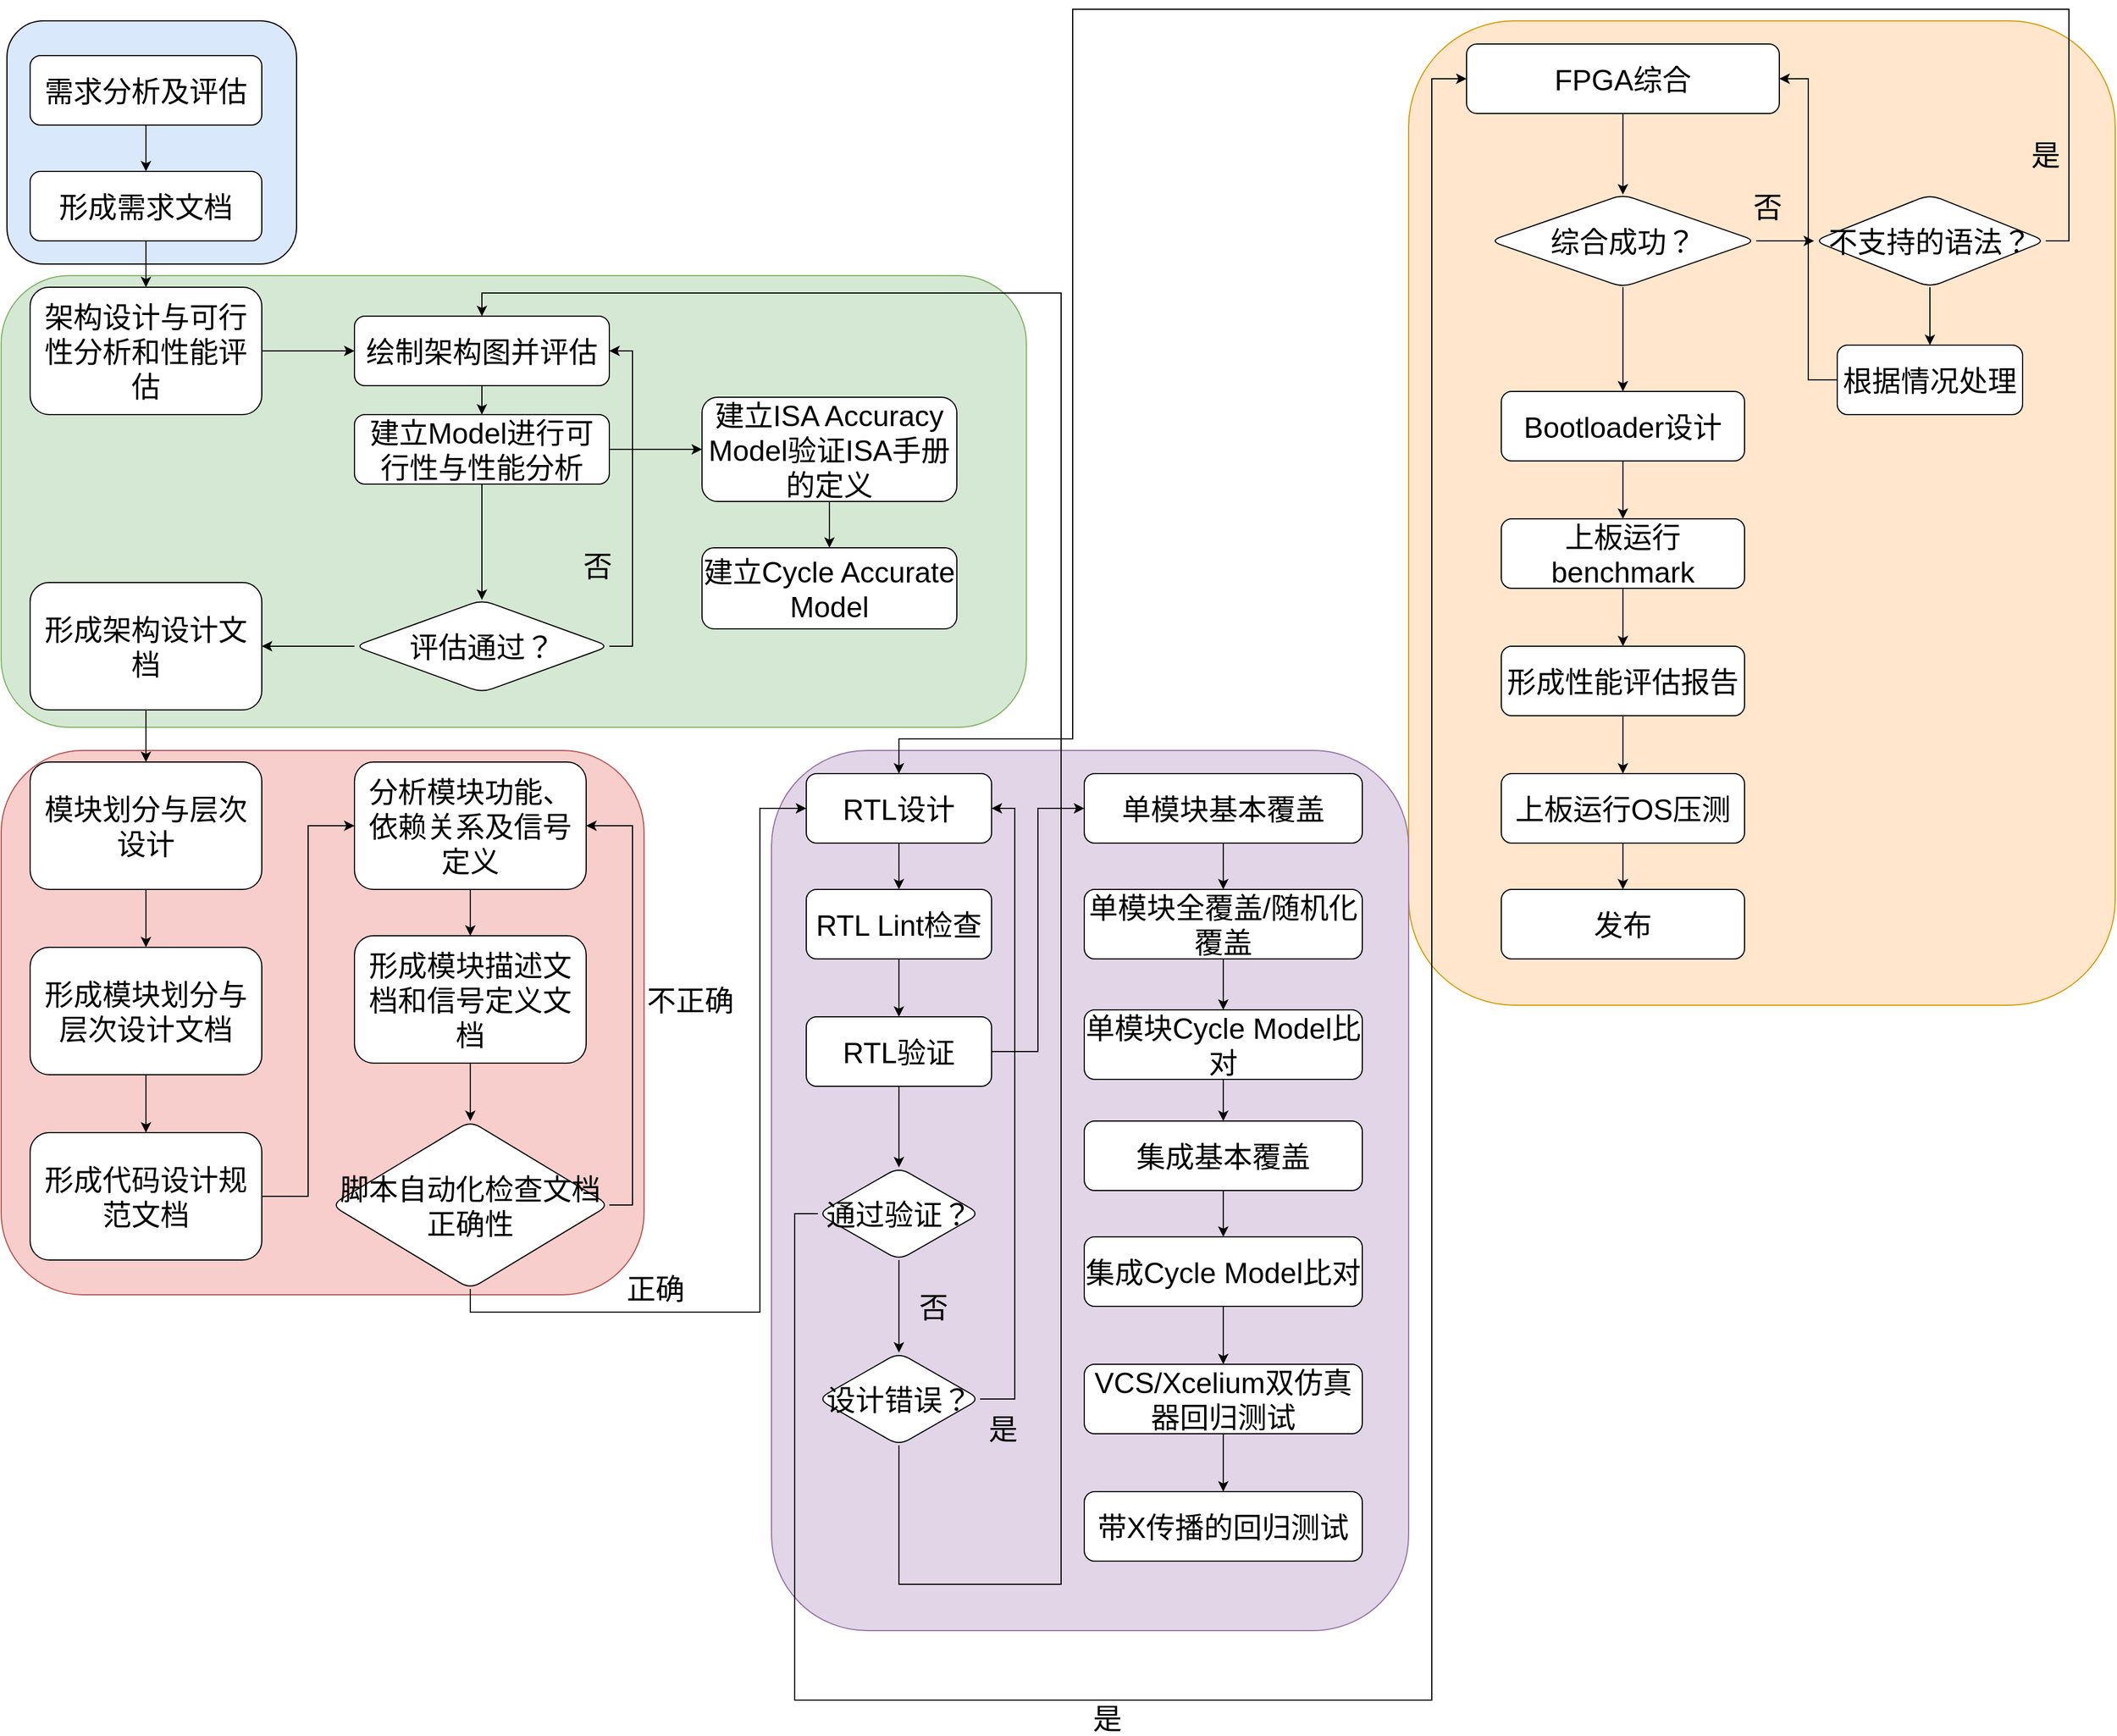 <mxfile version="16.1.2" type="device"><diagram id="PVp4s_EJ5BOAxlHvI-I3" name="第 1 页"><mxGraphModel dx="2844" dy="1730" grid="1" gridSize="10" guides="1" tooltips="1" connect="1" arrows="1" fold="1" page="1" pageScale="1" pageWidth="827" pageHeight="1169" math="0" shadow="0"><root><mxCell id="0"/><mxCell id="1" parent="0"/><mxCell id="IxXgfhCdzoLF7QatXxAA-121" value="" style="rounded=1;whiteSpace=wrap;html=1;fontSize=25;fillColor=#ffe6cc;strokeColor=#d79b00;" vertex="1" parent="1"><mxGeometry x="1330" y="60" width="610" height="850" as="geometry"/></mxCell><mxCell id="IxXgfhCdzoLF7QatXxAA-94" value="" style="rounded=1;whiteSpace=wrap;html=1;fontSize=25;fillColor=#e1d5e7;strokeColor=#9673a6;" vertex="1" parent="1"><mxGeometry x="780" y="690" width="550" height="760" as="geometry"/></mxCell><mxCell id="IxXgfhCdzoLF7QatXxAA-61" value="" style="rounded=1;whiteSpace=wrap;html=1;fontSize=25;fillColor=#f8cecc;strokeColor=#b85450;" vertex="1" parent="1"><mxGeometry x="115" y="690" width="555" height="470" as="geometry"/></mxCell><mxCell id="IxXgfhCdzoLF7QatXxAA-48" value="" style="rounded=1;whiteSpace=wrap;html=1;fontSize=25;fillColor=#d5e8d4;strokeColor=#82b366;" vertex="1" parent="1"><mxGeometry x="115" y="280" width="885" height="390" as="geometry"/></mxCell><mxCell id="IxXgfhCdzoLF7QatXxAA-47" value="" style="rounded=1;whiteSpace=wrap;html=1;fontSize=25;fillColor=#DAE8FC;" vertex="1" parent="1"><mxGeometry x="120" y="60" width="250" height="210" as="geometry"/></mxCell><mxCell id="IxXgfhCdzoLF7QatXxAA-3" value="" style="edgeStyle=orthogonalEdgeStyle;rounded=0;orthogonalLoop=1;jettySize=auto;html=1;fontSize=25;" edge="1" parent="1" source="IxXgfhCdzoLF7QatXxAA-1" target="IxXgfhCdzoLF7QatXxAA-2"><mxGeometry relative="1" as="geometry"/></mxCell><mxCell id="IxXgfhCdzoLF7QatXxAA-1" value="需求分析及评估" style="rounded=1;whiteSpace=wrap;html=1;fontSize=25;" vertex="1" parent="1"><mxGeometry x="140" y="90" width="200" height="60" as="geometry"/></mxCell><mxCell id="IxXgfhCdzoLF7QatXxAA-5" value="" style="edgeStyle=orthogonalEdgeStyle;rounded=0;orthogonalLoop=1;jettySize=auto;html=1;fontSize=25;" edge="1" parent="1" source="IxXgfhCdzoLF7QatXxAA-2" target="IxXgfhCdzoLF7QatXxAA-4"><mxGeometry relative="1" as="geometry"/></mxCell><mxCell id="IxXgfhCdzoLF7QatXxAA-2" value="形成需求文档" style="rounded=1;whiteSpace=wrap;html=1;fontSize=25;" vertex="1" parent="1"><mxGeometry x="140" y="190" width="200" height="60" as="geometry"/></mxCell><mxCell id="IxXgfhCdzoLF7QatXxAA-9" value="" style="edgeStyle=orthogonalEdgeStyle;rounded=0;orthogonalLoop=1;jettySize=auto;html=1;fontSize=25;" edge="1" parent="1" source="IxXgfhCdzoLF7QatXxAA-4" target="IxXgfhCdzoLF7QatXxAA-8"><mxGeometry relative="1" as="geometry"/></mxCell><mxCell id="IxXgfhCdzoLF7QatXxAA-4" value="架构设计与可行性分析和性能评估" style="rounded=1;whiteSpace=wrap;html=1;fontSize=25;" vertex="1" parent="1"><mxGeometry x="140" y="290" width="200" height="110" as="geometry"/></mxCell><mxCell id="IxXgfhCdzoLF7QatXxAA-13" value="" style="edgeStyle=orthogonalEdgeStyle;rounded=0;orthogonalLoop=1;jettySize=auto;html=1;fontSize=25;" edge="1" parent="1" source="IxXgfhCdzoLF7QatXxAA-8" target="IxXgfhCdzoLF7QatXxAA-12"><mxGeometry relative="1" as="geometry"/></mxCell><mxCell id="IxXgfhCdzoLF7QatXxAA-8" value="绘制架构图并评估" style="rounded=1;whiteSpace=wrap;html=1;fontSize=25;" vertex="1" parent="1"><mxGeometry x="420" y="315" width="220" height="60" as="geometry"/></mxCell><mxCell id="IxXgfhCdzoLF7QatXxAA-15" value="" style="edgeStyle=orthogonalEdgeStyle;rounded=0;orthogonalLoop=1;jettySize=auto;html=1;fontSize=25;" edge="1" parent="1" source="IxXgfhCdzoLF7QatXxAA-12" target="IxXgfhCdzoLF7QatXxAA-14"><mxGeometry relative="1" as="geometry"/></mxCell><mxCell id="IxXgfhCdzoLF7QatXxAA-21" value="" style="edgeStyle=orthogonalEdgeStyle;rounded=0;orthogonalLoop=1;jettySize=auto;html=1;fontSize=25;" edge="1" parent="1" source="IxXgfhCdzoLF7QatXxAA-12" target="IxXgfhCdzoLF7QatXxAA-20"><mxGeometry relative="1" as="geometry"/></mxCell><mxCell id="IxXgfhCdzoLF7QatXxAA-12" value="建立Model进行可行性与性能分析" style="rounded=1;whiteSpace=wrap;html=1;fontSize=25;" vertex="1" parent="1"><mxGeometry x="420" y="400" width="220" height="60" as="geometry"/></mxCell><mxCell id="IxXgfhCdzoLF7QatXxAA-17" value="" style="edgeStyle=orthogonalEdgeStyle;rounded=0;orthogonalLoop=1;jettySize=auto;html=1;fontSize=25;" edge="1" parent="1" source="IxXgfhCdzoLF7QatXxAA-14" target="IxXgfhCdzoLF7QatXxAA-16"><mxGeometry relative="1" as="geometry"/></mxCell><mxCell id="IxXgfhCdzoLF7QatXxAA-14" value="建立ISA Accuracy Model验证ISA手册的定义" style="rounded=1;whiteSpace=wrap;html=1;fontSize=25;" vertex="1" parent="1"><mxGeometry x="720" y="385" width="220" height="90" as="geometry"/></mxCell><mxCell id="IxXgfhCdzoLF7QatXxAA-16" value="建立Cycle Accurate Model" style="rounded=1;whiteSpace=wrap;html=1;fontSize=25;" vertex="1" parent="1"><mxGeometry x="720" y="515" width="220" height="70" as="geometry"/></mxCell><mxCell id="IxXgfhCdzoLF7QatXxAA-22" style="edgeStyle=orthogonalEdgeStyle;rounded=0;orthogonalLoop=1;jettySize=auto;html=1;exitX=1;exitY=0.5;exitDx=0;exitDy=0;entryX=1;entryY=0.5;entryDx=0;entryDy=0;fontSize=25;" edge="1" parent="1" source="IxXgfhCdzoLF7QatXxAA-20" target="IxXgfhCdzoLF7QatXxAA-8"><mxGeometry relative="1" as="geometry"/></mxCell><mxCell id="IxXgfhCdzoLF7QatXxAA-27" style="edgeStyle=orthogonalEdgeStyle;rounded=0;orthogonalLoop=1;jettySize=auto;html=1;exitX=0;exitY=0.5;exitDx=0;exitDy=0;entryX=1;entryY=0.5;entryDx=0;entryDy=0;fontSize=25;" edge="1" parent="1" source="IxXgfhCdzoLF7QatXxAA-20" target="IxXgfhCdzoLF7QatXxAA-26"><mxGeometry relative="1" as="geometry"/></mxCell><mxCell id="IxXgfhCdzoLF7QatXxAA-20" value="评估通过？" style="rhombus;whiteSpace=wrap;html=1;fontSize=25;rounded=1;" vertex="1" parent="1"><mxGeometry x="420" y="560" width="220" height="80" as="geometry"/></mxCell><mxCell id="IxXgfhCdzoLF7QatXxAA-23" value="否" style="text;html=1;strokeColor=none;fillColor=none;align=center;verticalAlign=middle;whiteSpace=wrap;rounded=0;fontSize=25;" vertex="1" parent="1"><mxGeometry x="600" y="515" width="60" height="30" as="geometry"/></mxCell><mxCell id="IxXgfhCdzoLF7QatXxAA-29" value="" style="edgeStyle=orthogonalEdgeStyle;rounded=0;orthogonalLoop=1;jettySize=auto;html=1;fontSize=25;" edge="1" parent="1" source="IxXgfhCdzoLF7QatXxAA-26" target="IxXgfhCdzoLF7QatXxAA-28"><mxGeometry relative="1" as="geometry"/></mxCell><mxCell id="IxXgfhCdzoLF7QatXxAA-26" value="形成架构设计文档" style="rounded=1;whiteSpace=wrap;html=1;fontSize=25;" vertex="1" parent="1"><mxGeometry x="140" y="545" width="200" height="110" as="geometry"/></mxCell><mxCell id="IxXgfhCdzoLF7QatXxAA-31" value="" style="edgeStyle=orthogonalEdgeStyle;rounded=0;orthogonalLoop=1;jettySize=auto;html=1;fontSize=25;" edge="1" parent="1" source="IxXgfhCdzoLF7QatXxAA-28" target="IxXgfhCdzoLF7QatXxAA-30"><mxGeometry relative="1" as="geometry"/></mxCell><mxCell id="IxXgfhCdzoLF7QatXxAA-28" value="模块划分与层次设计" style="rounded=1;whiteSpace=wrap;html=1;fontSize=25;" vertex="1" parent="1"><mxGeometry x="140" y="700" width="200" height="110" as="geometry"/></mxCell><mxCell id="IxXgfhCdzoLF7QatXxAA-57" value="" style="edgeStyle=orthogonalEdgeStyle;rounded=0;orthogonalLoop=1;jettySize=auto;html=1;fontSize=25;" edge="1" parent="1" source="IxXgfhCdzoLF7QatXxAA-30" target="IxXgfhCdzoLF7QatXxAA-56"><mxGeometry relative="1" as="geometry"/></mxCell><mxCell id="IxXgfhCdzoLF7QatXxAA-30" value="形成模块划分与层次设计文档" style="rounded=1;whiteSpace=wrap;html=1;fontSize=25;" vertex="1" parent="1"><mxGeometry x="140" y="860" width="200" height="110" as="geometry"/></mxCell><mxCell id="IxXgfhCdzoLF7QatXxAA-35" value="" style="edgeStyle=orthogonalEdgeStyle;rounded=0;orthogonalLoop=1;jettySize=auto;html=1;fontSize=25;" edge="1" parent="1" source="IxXgfhCdzoLF7QatXxAA-32" target="IxXgfhCdzoLF7QatXxAA-34"><mxGeometry relative="1" as="geometry"/></mxCell><mxCell id="IxXgfhCdzoLF7QatXxAA-32" value="分析模块功能、依赖关系及信号定义" style="rounded=1;whiteSpace=wrap;html=1;fontSize=25;" vertex="1" parent="1"><mxGeometry x="420" y="700" width="200" height="110" as="geometry"/></mxCell><mxCell id="IxXgfhCdzoLF7QatXxAA-39" value="" style="edgeStyle=orthogonalEdgeStyle;rounded=0;orthogonalLoop=1;jettySize=auto;html=1;fontSize=25;" edge="1" parent="1" source="IxXgfhCdzoLF7QatXxAA-34" target="IxXgfhCdzoLF7QatXxAA-38"><mxGeometry relative="1" as="geometry"/></mxCell><mxCell id="IxXgfhCdzoLF7QatXxAA-34" value="形成模块描述文档和信号定义文档" style="rounded=1;whiteSpace=wrap;html=1;fontSize=25;" vertex="1" parent="1"><mxGeometry x="420" y="850" width="200" height="110" as="geometry"/></mxCell><mxCell id="IxXgfhCdzoLF7QatXxAA-40" style="edgeStyle=orthogonalEdgeStyle;rounded=0;orthogonalLoop=1;jettySize=auto;html=1;exitX=1;exitY=0.5;exitDx=0;exitDy=0;entryX=1;entryY=0.5;entryDx=0;entryDy=0;fontSize=25;" edge="1" parent="1" source="IxXgfhCdzoLF7QatXxAA-38" target="IxXgfhCdzoLF7QatXxAA-32"><mxGeometry relative="1" as="geometry"/></mxCell><mxCell id="IxXgfhCdzoLF7QatXxAA-63" style="edgeStyle=orthogonalEdgeStyle;rounded=0;orthogonalLoop=1;jettySize=auto;html=1;exitX=0.5;exitY=1;exitDx=0;exitDy=0;entryX=0;entryY=0.5;entryDx=0;entryDy=0;fontSize=25;" edge="1" parent="1" source="IxXgfhCdzoLF7QatXxAA-38" target="IxXgfhCdzoLF7QatXxAA-42"><mxGeometry relative="1" as="geometry"><Array as="points"><mxPoint x="520" y="1175"/><mxPoint x="770" y="1175"/><mxPoint x="770" y="740"/></Array></mxGeometry></mxCell><mxCell id="IxXgfhCdzoLF7QatXxAA-38" value="&lt;span&gt;脚本自动化检查文档正确性&lt;/span&gt;" style="rhombus;whiteSpace=wrap;html=1;fontSize=25;rounded=1;" vertex="1" parent="1"><mxGeometry x="400" y="1010" width="240" height="145" as="geometry"/></mxCell><mxCell id="IxXgfhCdzoLF7QatXxAA-41" value="不正确" style="text;html=1;strokeColor=none;fillColor=none;align=center;verticalAlign=middle;whiteSpace=wrap;rounded=0;fontSize=25;" vertex="1" parent="1"><mxGeometry x="670" y="890" width="80" height="30" as="geometry"/></mxCell><mxCell id="IxXgfhCdzoLF7QatXxAA-53" value="" style="edgeStyle=orthogonalEdgeStyle;rounded=0;orthogonalLoop=1;jettySize=auto;html=1;fontSize=25;" edge="1" parent="1" source="IxXgfhCdzoLF7QatXxAA-42" target="IxXgfhCdzoLF7QatXxAA-52"><mxGeometry relative="1" as="geometry"/></mxCell><mxCell id="IxXgfhCdzoLF7QatXxAA-42" value="RTL设计" style="whiteSpace=wrap;html=1;fontSize=25;rounded=1;" vertex="1" parent="1"><mxGeometry x="810" y="710" width="160" height="60" as="geometry"/></mxCell><mxCell id="IxXgfhCdzoLF7QatXxAA-44" value="正确" style="text;html=1;strokeColor=none;fillColor=none;align=center;verticalAlign=middle;whiteSpace=wrap;rounded=0;fontSize=25;" vertex="1" parent="1"><mxGeometry x="650" y="1139" width="60" height="30" as="geometry"/></mxCell><mxCell id="IxXgfhCdzoLF7QatXxAA-55" value="" style="edgeStyle=orthogonalEdgeStyle;rounded=0;orthogonalLoop=1;jettySize=auto;html=1;fontSize=25;" edge="1" parent="1" source="IxXgfhCdzoLF7QatXxAA-52" target="IxXgfhCdzoLF7QatXxAA-54"><mxGeometry relative="1" as="geometry"/></mxCell><mxCell id="IxXgfhCdzoLF7QatXxAA-52" value="RTL Lint检查" style="whiteSpace=wrap;html=1;fontSize=25;rounded=1;" vertex="1" parent="1"><mxGeometry x="810" y="810" width="160" height="60" as="geometry"/></mxCell><mxCell id="IxXgfhCdzoLF7QatXxAA-77" style="edgeStyle=orthogonalEdgeStyle;rounded=0;orthogonalLoop=1;jettySize=auto;html=1;exitX=1;exitY=0.5;exitDx=0;exitDy=0;entryX=0;entryY=0.5;entryDx=0;entryDy=0;fontSize=25;" edge="1" parent="1" source="IxXgfhCdzoLF7QatXxAA-54" target="IxXgfhCdzoLF7QatXxAA-59"><mxGeometry relative="1" as="geometry"/></mxCell><mxCell id="IxXgfhCdzoLF7QatXxAA-79" value="" style="edgeStyle=orthogonalEdgeStyle;rounded=0;orthogonalLoop=1;jettySize=auto;html=1;fontSize=25;" edge="1" parent="1" source="IxXgfhCdzoLF7QatXxAA-54" target="IxXgfhCdzoLF7QatXxAA-78"><mxGeometry relative="1" as="geometry"/></mxCell><mxCell id="IxXgfhCdzoLF7QatXxAA-54" value="RTL验证" style="whiteSpace=wrap;html=1;fontSize=25;rounded=1;" vertex="1" parent="1"><mxGeometry x="810" y="920" width="160" height="60" as="geometry"/></mxCell><mxCell id="IxXgfhCdzoLF7QatXxAA-58" style="edgeStyle=orthogonalEdgeStyle;rounded=0;orthogonalLoop=1;jettySize=auto;html=1;exitX=1;exitY=0.5;exitDx=0;exitDy=0;entryX=0;entryY=0.5;entryDx=0;entryDy=0;fontSize=25;" edge="1" parent="1" source="IxXgfhCdzoLF7QatXxAA-56" target="IxXgfhCdzoLF7QatXxAA-32"><mxGeometry relative="1" as="geometry"/></mxCell><mxCell id="IxXgfhCdzoLF7QatXxAA-56" value="形成代码设计规范文档" style="rounded=1;whiteSpace=wrap;html=1;fontSize=25;" vertex="1" parent="1"><mxGeometry x="140" y="1020" width="200" height="110" as="geometry"/></mxCell><mxCell id="IxXgfhCdzoLF7QatXxAA-65" value="" style="edgeStyle=orthogonalEdgeStyle;rounded=0;orthogonalLoop=1;jettySize=auto;html=1;fontSize=25;" edge="1" parent="1" source="IxXgfhCdzoLF7QatXxAA-59" target="IxXgfhCdzoLF7QatXxAA-64"><mxGeometry relative="1" as="geometry"/></mxCell><mxCell id="IxXgfhCdzoLF7QatXxAA-59" value="单模块基本覆盖" style="whiteSpace=wrap;html=1;fontSize=25;rounded=1;" vertex="1" parent="1"><mxGeometry x="1050" y="710" width="240" height="60" as="geometry"/></mxCell><mxCell id="IxXgfhCdzoLF7QatXxAA-67" value="" style="edgeStyle=orthogonalEdgeStyle;rounded=0;orthogonalLoop=1;jettySize=auto;html=1;fontSize=25;" edge="1" parent="1" source="IxXgfhCdzoLF7QatXxAA-64" target="IxXgfhCdzoLF7QatXxAA-66"><mxGeometry relative="1" as="geometry"/></mxCell><mxCell id="IxXgfhCdzoLF7QatXxAA-64" value="单模块全覆盖/随机化覆盖" style="whiteSpace=wrap;html=1;fontSize=25;rounded=1;" vertex="1" parent="1"><mxGeometry x="1050" y="810" width="240" height="60" as="geometry"/></mxCell><mxCell id="IxXgfhCdzoLF7QatXxAA-69" value="" style="edgeStyle=orthogonalEdgeStyle;rounded=0;orthogonalLoop=1;jettySize=auto;html=1;fontSize=25;" edge="1" parent="1" source="IxXgfhCdzoLF7QatXxAA-66" target="IxXgfhCdzoLF7QatXxAA-68"><mxGeometry relative="1" as="geometry"/></mxCell><mxCell id="IxXgfhCdzoLF7QatXxAA-66" value="单模块Cycle Model比对" style="whiteSpace=wrap;html=1;fontSize=25;rounded=1;" vertex="1" parent="1"><mxGeometry x="1050" y="914" width="240" height="60" as="geometry"/></mxCell><mxCell id="IxXgfhCdzoLF7QatXxAA-71" value="" style="edgeStyle=orthogonalEdgeStyle;rounded=0;orthogonalLoop=1;jettySize=auto;html=1;fontSize=25;" edge="1" parent="1" source="IxXgfhCdzoLF7QatXxAA-68" target="IxXgfhCdzoLF7QatXxAA-70"><mxGeometry relative="1" as="geometry"/></mxCell><mxCell id="IxXgfhCdzoLF7QatXxAA-68" value="集成基本覆盖" style="whiteSpace=wrap;html=1;fontSize=25;rounded=1;" vertex="1" parent="1"><mxGeometry x="1050" y="1010" width="240" height="60" as="geometry"/></mxCell><mxCell id="IxXgfhCdzoLF7QatXxAA-73" value="" style="edgeStyle=orthogonalEdgeStyle;rounded=0;orthogonalLoop=1;jettySize=auto;html=1;fontSize=25;" edge="1" parent="1" source="IxXgfhCdzoLF7QatXxAA-70" target="IxXgfhCdzoLF7QatXxAA-72"><mxGeometry relative="1" as="geometry"/></mxCell><mxCell id="IxXgfhCdzoLF7QatXxAA-70" value="集成Cycle Model比对" style="whiteSpace=wrap;html=1;fontSize=25;rounded=1;" vertex="1" parent="1"><mxGeometry x="1050" y="1110" width="240" height="60" as="geometry"/></mxCell><mxCell id="IxXgfhCdzoLF7QatXxAA-75" value="" style="edgeStyle=orthogonalEdgeStyle;rounded=0;orthogonalLoop=1;jettySize=auto;html=1;fontSize=25;" edge="1" parent="1" source="IxXgfhCdzoLF7QatXxAA-72" target="IxXgfhCdzoLF7QatXxAA-74"><mxGeometry relative="1" as="geometry"/></mxCell><mxCell id="IxXgfhCdzoLF7QatXxAA-72" value="VCS/Xcelium双仿真器回归测试" style="whiteSpace=wrap;html=1;fontSize=25;rounded=1;" vertex="1" parent="1"><mxGeometry x="1050" y="1220" width="240" height="60" as="geometry"/></mxCell><mxCell id="IxXgfhCdzoLF7QatXxAA-74" value="带X传播的回归测试" style="whiteSpace=wrap;html=1;fontSize=25;rounded=1;" vertex="1" parent="1"><mxGeometry x="1050" y="1330" width="240" height="60" as="geometry"/></mxCell><mxCell id="IxXgfhCdzoLF7QatXxAA-83" value="" style="edgeStyle=orthogonalEdgeStyle;rounded=0;orthogonalLoop=1;jettySize=auto;html=1;fontSize=25;" edge="1" parent="1" source="IxXgfhCdzoLF7QatXxAA-78" target="IxXgfhCdzoLF7QatXxAA-82"><mxGeometry relative="1" as="geometry"/></mxCell><mxCell id="IxXgfhCdzoLF7QatXxAA-96" style="edgeStyle=orthogonalEdgeStyle;rounded=0;orthogonalLoop=1;jettySize=auto;html=1;exitX=0;exitY=0.5;exitDx=0;exitDy=0;entryX=0;entryY=0.5;entryDx=0;entryDy=0;fontSize=25;" edge="1" parent="1" source="IxXgfhCdzoLF7QatXxAA-78" target="IxXgfhCdzoLF7QatXxAA-93"><mxGeometry relative="1" as="geometry"><Array as="points"><mxPoint x="800" y="1090"/><mxPoint x="800" y="1510"/><mxPoint x="1350" y="1510"/><mxPoint x="1350" y="110"/></Array></mxGeometry></mxCell><mxCell id="IxXgfhCdzoLF7QatXxAA-78" value="通过验证？" style="rhombus;whiteSpace=wrap;html=1;fontSize=25;rounded=1;" vertex="1" parent="1"><mxGeometry x="820" y="1050" width="140" height="80" as="geometry"/></mxCell><mxCell id="IxXgfhCdzoLF7QatXxAA-86" style="edgeStyle=orthogonalEdgeStyle;rounded=0;orthogonalLoop=1;jettySize=auto;html=1;exitX=1;exitY=0.5;exitDx=0;exitDy=0;entryX=1;entryY=0.5;entryDx=0;entryDy=0;fontSize=25;" edge="1" parent="1" source="IxXgfhCdzoLF7QatXxAA-82" target="IxXgfhCdzoLF7QatXxAA-42"><mxGeometry relative="1" as="geometry"><Array as="points"><mxPoint x="990" y="1250"/><mxPoint x="990" y="740"/></Array></mxGeometry></mxCell><mxCell id="IxXgfhCdzoLF7QatXxAA-82" value="设计错误？" style="rhombus;whiteSpace=wrap;html=1;fontSize=25;rounded=1;" vertex="1" parent="1"><mxGeometry x="820" y="1210" width="140" height="80" as="geometry"/></mxCell><mxCell id="IxXgfhCdzoLF7QatXxAA-87" style="edgeStyle=orthogonalEdgeStyle;rounded=0;orthogonalLoop=1;jettySize=auto;html=1;exitX=0.5;exitY=1;exitDx=0;exitDy=0;entryX=0.5;entryY=0;entryDx=0;entryDy=0;fontSize=25;" edge="1" parent="1" source="IxXgfhCdzoLF7QatXxAA-82" target="IxXgfhCdzoLF7QatXxAA-8"><mxGeometry relative="1" as="geometry"><mxPoint x="960" y="1410" as="sourcePoint"/><Array as="points"><mxPoint x="890" y="1410"/><mxPoint x="1030" y="1410"/><mxPoint x="1030" y="295"/><mxPoint x="530" y="295"/></Array></mxGeometry></mxCell><mxCell id="IxXgfhCdzoLF7QatXxAA-88" value="否" style="text;html=1;strokeColor=none;fillColor=none;align=center;verticalAlign=middle;whiteSpace=wrap;rounded=0;fontSize=25;" vertex="1" parent="1"><mxGeometry x="890" y="1155" width="60" height="30" as="geometry"/></mxCell><mxCell id="IxXgfhCdzoLF7QatXxAA-89" value="是" style="text;html=1;strokeColor=none;fillColor=none;align=center;verticalAlign=middle;whiteSpace=wrap;rounded=0;fontSize=25;" vertex="1" parent="1"><mxGeometry x="950" y="1260" width="60" height="30" as="geometry"/></mxCell><mxCell id="IxXgfhCdzoLF7QatXxAA-99" value="" style="edgeStyle=orthogonalEdgeStyle;rounded=0;orthogonalLoop=1;jettySize=auto;html=1;fontSize=25;" edge="1" parent="1" source="IxXgfhCdzoLF7QatXxAA-93" target="IxXgfhCdzoLF7QatXxAA-98"><mxGeometry relative="1" as="geometry"/></mxCell><mxCell id="IxXgfhCdzoLF7QatXxAA-93" value="FPGA综合" style="whiteSpace=wrap;html=1;fontSize=25;rounded=1;" vertex="1" parent="1"><mxGeometry x="1380" y="80" width="270" height="60" as="geometry"/></mxCell><mxCell id="IxXgfhCdzoLF7QatXxAA-97" value="是" style="text;html=1;strokeColor=none;fillColor=none;align=center;verticalAlign=middle;whiteSpace=wrap;rounded=0;fontSize=25;" vertex="1" parent="1"><mxGeometry x="1040" y="1510" width="60" height="30" as="geometry"/></mxCell><mxCell id="IxXgfhCdzoLF7QatXxAA-101" value="" style="edgeStyle=orthogonalEdgeStyle;rounded=0;orthogonalLoop=1;jettySize=auto;html=1;fontSize=25;" edge="1" parent="1" source="IxXgfhCdzoLF7QatXxAA-98" target="IxXgfhCdzoLF7QatXxAA-100"><mxGeometry relative="1" as="geometry"/></mxCell><mxCell id="IxXgfhCdzoLF7QatXxAA-112" value="" style="edgeStyle=orthogonalEdgeStyle;rounded=0;orthogonalLoop=1;jettySize=auto;html=1;fontSize=25;" edge="1" parent="1" source="IxXgfhCdzoLF7QatXxAA-98" target="IxXgfhCdzoLF7QatXxAA-111"><mxGeometry relative="1" as="geometry"/></mxCell><mxCell id="IxXgfhCdzoLF7QatXxAA-98" value="综合成功？" style="rhombus;whiteSpace=wrap;html=1;fontSize=25;rounded=1;" vertex="1" parent="1"><mxGeometry x="1400" y="210" width="230" height="80" as="geometry"/></mxCell><mxCell id="IxXgfhCdzoLF7QatXxAA-102" style="edgeStyle=orthogonalEdgeStyle;rounded=0;orthogonalLoop=1;jettySize=auto;html=1;exitX=1;exitY=0.5;exitDx=0;exitDy=0;entryX=0.5;entryY=0;entryDx=0;entryDy=0;fontSize=25;" edge="1" parent="1" source="IxXgfhCdzoLF7QatXxAA-100" target="IxXgfhCdzoLF7QatXxAA-42"><mxGeometry relative="1" as="geometry"><Array as="points"><mxPoint x="1900" y="250"/><mxPoint x="1900" y="50"/><mxPoint x="1040" y="50"/><mxPoint x="1040" y="680"/><mxPoint x="890" y="680"/></Array></mxGeometry></mxCell><mxCell id="IxXgfhCdzoLF7QatXxAA-109" value="" style="edgeStyle=orthogonalEdgeStyle;rounded=0;orthogonalLoop=1;jettySize=auto;html=1;fontSize=25;" edge="1" parent="1" source="IxXgfhCdzoLF7QatXxAA-100" target="IxXgfhCdzoLF7QatXxAA-108"><mxGeometry relative="1" as="geometry"/></mxCell><mxCell id="IxXgfhCdzoLF7QatXxAA-100" value="不支持的语法？" style="rhombus;whiteSpace=wrap;html=1;fontSize=25;rounded=1;" vertex="1" parent="1"><mxGeometry x="1680" y="210" width="200" height="80" as="geometry"/></mxCell><mxCell id="IxXgfhCdzoLF7QatXxAA-103" value="否" style="text;html=1;strokeColor=none;fillColor=none;align=center;verticalAlign=middle;whiteSpace=wrap;rounded=0;fontSize=25;" vertex="1" parent="1"><mxGeometry x="1610" y="205" width="60" height="30" as="geometry"/></mxCell><mxCell id="IxXgfhCdzoLF7QatXxAA-104" value="是" style="text;html=1;strokeColor=none;fillColor=none;align=center;verticalAlign=middle;whiteSpace=wrap;rounded=0;fontSize=25;" vertex="1" parent="1"><mxGeometry x="1850" y="160" width="60" height="30" as="geometry"/></mxCell><mxCell id="IxXgfhCdzoLF7QatXxAA-110" style="edgeStyle=orthogonalEdgeStyle;rounded=0;orthogonalLoop=1;jettySize=auto;html=1;exitX=0;exitY=0.5;exitDx=0;exitDy=0;entryX=1;entryY=0.5;entryDx=0;entryDy=0;fontSize=25;" edge="1" parent="1" source="IxXgfhCdzoLF7QatXxAA-108" target="IxXgfhCdzoLF7QatXxAA-93"><mxGeometry relative="1" as="geometry"/></mxCell><mxCell id="IxXgfhCdzoLF7QatXxAA-108" value="根据情况处理" style="whiteSpace=wrap;html=1;fontSize=25;rounded=1;" vertex="1" parent="1"><mxGeometry x="1700" y="340" width="160" height="60" as="geometry"/></mxCell><mxCell id="IxXgfhCdzoLF7QatXxAA-114" value="" style="edgeStyle=orthogonalEdgeStyle;rounded=0;orthogonalLoop=1;jettySize=auto;html=1;fontSize=25;" edge="1" parent="1" source="IxXgfhCdzoLF7QatXxAA-111" target="IxXgfhCdzoLF7QatXxAA-113"><mxGeometry relative="1" as="geometry"/></mxCell><mxCell id="IxXgfhCdzoLF7QatXxAA-111" value="Bootloader设计" style="whiteSpace=wrap;html=1;fontSize=25;rounded=1;" vertex="1" parent="1"><mxGeometry x="1410" y="380" width="210" height="60" as="geometry"/></mxCell><mxCell id="IxXgfhCdzoLF7QatXxAA-116" value="" style="edgeStyle=orthogonalEdgeStyle;rounded=0;orthogonalLoop=1;jettySize=auto;html=1;fontSize=25;" edge="1" parent="1" source="IxXgfhCdzoLF7QatXxAA-113" target="IxXgfhCdzoLF7QatXxAA-115"><mxGeometry relative="1" as="geometry"/></mxCell><mxCell id="IxXgfhCdzoLF7QatXxAA-113" value="上板运行benchmark" style="whiteSpace=wrap;html=1;fontSize=25;rounded=1;" vertex="1" parent="1"><mxGeometry x="1410" y="490" width="210" height="60" as="geometry"/></mxCell><mxCell id="IxXgfhCdzoLF7QatXxAA-118" value="" style="edgeStyle=orthogonalEdgeStyle;rounded=0;orthogonalLoop=1;jettySize=auto;html=1;fontSize=25;" edge="1" parent="1" source="IxXgfhCdzoLF7QatXxAA-115" target="IxXgfhCdzoLF7QatXxAA-117"><mxGeometry relative="1" as="geometry"/></mxCell><mxCell id="IxXgfhCdzoLF7QatXxAA-115" value="形成性能评估报告" style="whiteSpace=wrap;html=1;fontSize=25;rounded=1;" vertex="1" parent="1"><mxGeometry x="1410" y="600" width="210" height="60" as="geometry"/></mxCell><mxCell id="IxXgfhCdzoLF7QatXxAA-120" value="" style="edgeStyle=orthogonalEdgeStyle;rounded=0;orthogonalLoop=1;jettySize=auto;html=1;fontSize=25;" edge="1" parent="1" source="IxXgfhCdzoLF7QatXxAA-117" target="IxXgfhCdzoLF7QatXxAA-119"><mxGeometry relative="1" as="geometry"/></mxCell><mxCell id="IxXgfhCdzoLF7QatXxAA-117" value="上板运行OS压测" style="whiteSpace=wrap;html=1;fontSize=25;rounded=1;" vertex="1" parent="1"><mxGeometry x="1410" y="710" width="210" height="60" as="geometry"/></mxCell><mxCell id="IxXgfhCdzoLF7QatXxAA-119" value="发布" style="whiteSpace=wrap;html=1;fontSize=25;rounded=1;" vertex="1" parent="1"><mxGeometry x="1410" y="810" width="210" height="60" as="geometry"/></mxCell></root></mxGraphModel></diagram></mxfile>